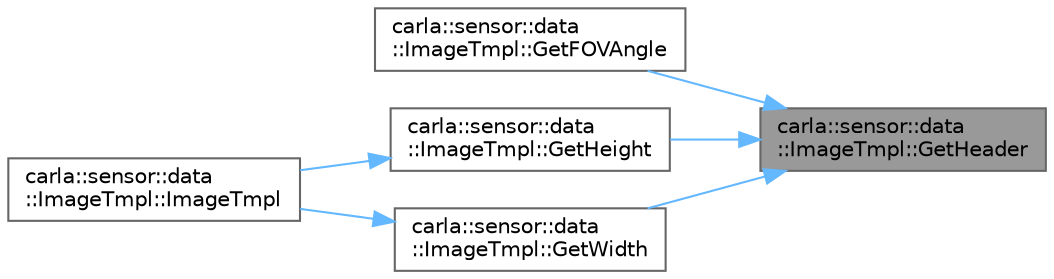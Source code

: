 digraph "carla::sensor::data::ImageTmpl::GetHeader"
{
 // INTERACTIVE_SVG=YES
 // LATEX_PDF_SIZE
  bgcolor="transparent";
  edge [fontname=Helvetica,fontsize=10,labelfontname=Helvetica,labelfontsize=10];
  node [fontname=Helvetica,fontsize=10,shape=box,height=0.2,width=0.4];
  rankdir="RL";
  Node1 [id="Node000001",label="carla::sensor::data\l::ImageTmpl::GetHeader",height=0.2,width=0.4,color="gray40", fillcolor="grey60", style="filled", fontcolor="black",tooltip=" "];
  Node1 -> Node2 [id="edge1_Node000001_Node000002",dir="back",color="steelblue1",style="solid",tooltip=" "];
  Node2 [id="Node000002",label="carla::sensor::data\l::ImageTmpl::GetFOVAngle",height=0.2,width=0.4,color="grey40", fillcolor="white", style="filled",URL="$df/d55/classcarla_1_1sensor_1_1data_1_1ImageTmpl.html#a4532cc15de5d50006dd3d90d14dfca8a",tooltip="Get horizontal field of view of the image in degrees."];
  Node1 -> Node3 [id="edge2_Node000001_Node000003",dir="back",color="steelblue1",style="solid",tooltip=" "];
  Node3 [id="Node000003",label="carla::sensor::data\l::ImageTmpl::GetHeight",height=0.2,width=0.4,color="grey40", fillcolor="white", style="filled",URL="$df/d55/classcarla_1_1sensor_1_1data_1_1ImageTmpl.html#a9862785df08e15410044833f9b5e9d1e",tooltip="Get image height in pixels."];
  Node3 -> Node4 [id="edge3_Node000003_Node000004",dir="back",color="steelblue1",style="solid",tooltip=" "];
  Node4 [id="Node000004",label="carla::sensor::data\l::ImageTmpl::ImageTmpl",height=0.2,width=0.4,color="grey40", fillcolor="white", style="filled",URL="$df/d55/classcarla_1_1sensor_1_1data_1_1ImageTmpl.html#a5bd78e5b89873dba921d28268ed6d542",tooltip=" "];
  Node1 -> Node5 [id="edge4_Node000001_Node000005",dir="back",color="steelblue1",style="solid",tooltip=" "];
  Node5 [id="Node000005",label="carla::sensor::data\l::ImageTmpl::GetWidth",height=0.2,width=0.4,color="grey40", fillcolor="white", style="filled",URL="$df/d55/classcarla_1_1sensor_1_1data_1_1ImageTmpl.html#a882f2a8224953695857c2aab3d26dc7d",tooltip="Get image width in pixels."];
  Node5 -> Node4 [id="edge5_Node000005_Node000004",dir="back",color="steelblue1",style="solid",tooltip=" "];
}
